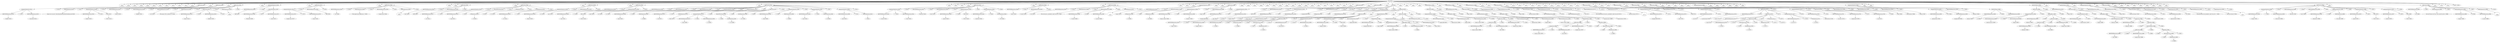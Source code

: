 digraph {

"Prog_90204"->"<
>90205";
"Prog_90204"->"<
>90206";
"Prog_90204"->"<
>90207";
"Prog_90204"->"<
>90208";
"Prog_90204"->"<
>90209";
"Prog_90204"->"<
>90210";
"Prog_90204"->"<
>90211";
"Prog_90204"->"<
>90212";
"Prog_90204"->"<
>90213";
"Prog_90204"->"<
>90214";
"Prog_90204"->"<
>90215";
"Prog_90204"->"<
>90216";
"Prog_90204"->"CallFunction_90217";
"CallFunction_90217"->"AssignmentOpetators_90218";
"AssignmentOpetators_90218"->"IDENTIFIERExpression_90219";
"IDENTIFIERExpression_90219"->"<datafile>90220";
"AssignmentOpetators_90218"->"<<->90221";
"AssignmentOpetators_90218"->"IDENTIFIERExpression_90222";
"IDENTIFIERExpression_90222"->"<read.table>90223";
"CallFunction_90217"->"<(>90224";
"CallFunction_90217"->"STRINGExpression_90225";
"STRINGExpression_90225"->"<http://www.uvm.edu/~dhowell/methods8/DataFiles/MoonEyes.dat>90226";
"CallFunction_90217"->"<,>90227";
"CallFunction_90217"->"AssignmentOpetators_90228";
"AssignmentOpetators_90228"->"IDENTIFIERExpression_90229";
"IDENTIFIERExpression_90229"->"<header>90230";
"AssignmentOpetators_90228"->"<=>90231";
"AssignmentOpetators_90228"->"TRUE_90232";
"TRUE_90232"->"<TRUE>90233";
"CallFunction_90217"->"<)>90234";
"Prog_90204"->"<
>90235";
"Prog_90204"->"CallFunction_90236";
"CallFunction_90236"->"IDENTIFIERExpression_90237";
"IDENTIFIERExpression_90237"->"<attach>90238";
"CallFunction_90236"->"<(>90239";
"CallFunction_90236"->"IDENTIFIERExpression_90240";
"IDENTIFIERExpression_90240"->"<datafile>90241";
"CallFunction_90236"->"<)>90242";
"Prog_90204"->"<
>90243";
"Prog_90204"->"CallFunction_90244";
"CallFunction_90244"->"IDENTIFIERExpression_90245";
"IDENTIFIERExpression_90245"->"<cat>90246";
"CallFunction_90244"->"<(>90247";
"CallFunction_90244"->"STRINGExpression_90248";
"STRINGExpression_90248"->"<The names of the variables are >90249";
"CallFunction_90244"->"<,>90250";
"CallFunction_90244"->"CallFunction_90251";
"CallFunction_90251"->"IDENTIFIERExpression_90252";
"IDENTIFIERExpression_90252"->"<names>90253";
"CallFunction_90251"->"<(>90254";
"CallFunction_90251"->"IDENTIFIERExpression_90255";
"IDENTIFIERExpression_90255"->"<datafile>90256";
"CallFunction_90251"->"<)>90257";
"CallFunction_90244"->"<,>90258";
"CallFunction_90244"->"STRINGExpression_90259";
"STRINGExpression_90259"->"<\n>90260";
"CallFunction_90244"->"<)>90261";
"Prog_90204"->"<
>90262";
"Prog_90204"->"AssignmentOpetators_90263";
"AssignmentOpetators_90263"->"IDENTIFIERExpression_90264";
"IDENTIFIERExpression_90264"->"<diff>90265";
"AssignmentOpetators_90263"->"<<->90266";
"AssignmentOpetators_90263"->"MinusOrPlusBinary_90267";
"MinusOrPlusBinary_90267"->"IDENTIFIERExpression_90268";
"IDENTIFIERExpression_90268"->"<Elevated>90269";
"MinusOrPlusBinary_90267"->"<->90270";
"MinusOrPlusBinary_90267"->"IDENTIFIERExpression_90271";
"IDENTIFIERExpression_90271"->"<Level>90272";
"Prog_90204"->"<
>90273";
"Prog_90204"->"CallFunction_90274";
"CallFunction_90274"->"AssignmentOpetators_90275";
"AssignmentOpetators_90275"->"IDENTIFIERExpression_90276";
"IDENTIFIERExpression_90276"->"<sample.mean>90277";
"AssignmentOpetators_90275"->"<<->90278";
"AssignmentOpetators_90275"->"IDENTIFIERExpression_90279";
"IDENTIFIERExpression_90279"->"<mean>90280";
"CallFunction_90274"->"<(>90281";
"CallFunction_90274"->"IDENTIFIERExpression_90282";
"IDENTIFIERExpression_90282"->"<diff>90283";
"CallFunction_90274"->"<)>90284";
"Prog_90204"->"<
>90285";
"Prog_90204"->"CallFunction_90286";
"CallFunction_90286"->"IDENTIFIERExpression_90287";
"IDENTIFIERExpression_90287"->"<cat>90288";
"CallFunction_90286"->"<(>90289";
"CallFunction_90286"->"STRINGExpression_90290";
"STRINGExpression_90290"->"<The sample mean differences is >90291";
"CallFunction_90286"->"<,>90292";
"CallFunction_90286"->"IDENTIFIERExpression_90293";
"IDENTIFIERExpression_90293"->"<sample.mean>90294";
"CallFunction_90286"->"<,>90295";
"CallFunction_90286"->"STRINGExpression_90296";
"STRINGExpression_90296"->"<\n>90297";
"CallFunction_90286"->"<)>90298";
"Prog_90204"->"<
>90299";
"Prog_90204"->"<
>90300";
"Prog_90204"->"CallFunction_90301";
"CallFunction_90301"->"IDENTIFIERExpression_90302";
"IDENTIFIERExpression_90302"->"<hist>90303";
"CallFunction_90301"->"<(>90304";
"CallFunction_90301"->"IDENTIFIERExpression_90305";
"IDENTIFIERExpression_90305"->"<diff>90306";
"CallFunction_90301"->"<)>90307";
"Prog_90204"->"<
>90308";
"Prog_90204"->"CallFunction_90309";
"CallFunction_90309"->"AssignmentOpetators_90310";
"AssignmentOpetators_90310"->"IDENTIFIERExpression_90311";
"IDENTIFIERExpression_90311"->"<xv>90312";
"AssignmentOpetators_90310"->"<<->90313";
"AssignmentOpetators_90310"->"IDENTIFIERExpression_90314";
"IDENTIFIERExpression_90314"->"<seq>90315";
"CallFunction_90309"->"<(>90316";
"CallFunction_90309"->"MinusOrPlusUnary_90317";
"MinusOrPlusUnary_90317"->"<->90318";
"MinusOrPlusUnary_90317"->"INTExpression_90319";
"INTExpression_90319"->"<3>90320";
"CallFunction_90309"->"<,>90321";
"CallFunction_90309"->"INTExpression_90322";
"INTExpression_90322"->"<3>90323";
"CallFunction_90309"->"<,>90324";
"CallFunction_90309"->"FLOATExpression_90325";
"FLOATExpression_90325"->"<.01>90326";
"CallFunction_90309"->"<)>90327";
"Prog_90204"->"<
>90328";
"Prog_90204"->"CallFunction_90329";
"CallFunction_90329"->"AssignmentOpetators_90330";
"AssignmentOpetators_90330"->"IDENTIFIERExpression_90331";
"IDENTIFIERExpression_90331"->"<yv>90332";
"AssignmentOpetators_90330"->"<<->90333";
"AssignmentOpetators_90330"->"IDENTIFIERExpression_90334";
"IDENTIFIERExpression_90334"->"<dnorm>90335";
"CallFunction_90329"->"<(>90336";
"CallFunction_90329"->"IDENTIFIERExpression_90337";
"IDENTIFIERExpression_90337"->"<xv>90338";
"CallFunction_90329"->"<)>90339";
"Prog_90204"->"<
>90340";
"Prog_90204"->"CallFunction_90341";
"CallFunction_90341"->"IDENTIFIERExpression_90342";
"IDENTIFIERExpression_90342"->"<par>90343";
"CallFunction_90341"->"<(>90344";
"CallFunction_90341"->"AssignmentOpetators_90345";
"AssignmentOpetators_90345"->"IDENTIFIERExpression_90346";
"IDENTIFIERExpression_90346"->"<new>90347";
"AssignmentOpetators_90345"->"<=>90348";
"AssignmentOpetators_90345"->"TRUE_90349";
"TRUE_90349"->"<TRUE>90350";
"CallFunction_90341"->"<)>90351";
"Prog_90204"->"<
>90352";
"Prog_90204"->"CallFunction_90353";
"CallFunction_90353"->"IDENTIFIERExpression_90354";
"IDENTIFIERExpression_90354"->"<plot>90355";
"CallFunction_90353"->"<(>90356";
"CallFunction_90353"->"IDENTIFIERExpression_90357";
"IDENTIFIERExpression_90357"->"<xv>90358";
"CallFunction_90353"->"<,>90359";
"CallFunction_90353"->"IDENTIFIERExpression_90360";
"IDENTIFIERExpression_90360"->"<yv>90361";
"CallFunction_90353"->"<,>90362";
"CallFunction_90353"->"AssignmentOpetators_90363";
"AssignmentOpetators_90363"->"IDENTIFIERExpression_90364";
"IDENTIFIERExpression_90364"->"<type>90365";
"AssignmentOpetators_90363"->"<=>90366";
"AssignmentOpetators_90363"->"STRINGExpression_90367";
"STRINGExpression_90367"->"<l>90368";
"CallFunction_90353"->"<,>90369";
"CallFunction_90353"->"AssignmentOpetators_90370";
"AssignmentOpetators_90370"->"IDENTIFIERExpression_90371";
"IDENTIFIERExpression_90371"->"<col>90372";
"AssignmentOpetators_90370"->"<=>90373";
"AssignmentOpetators_90370"->"STRINGExpression_90374";
"STRINGExpression_90374"->"<blue>90375";
"CallFunction_90353"->"<,>90376";
"CallFunction_90353"->"CallFunction_90377";
"CallFunction_90377"->"AssignmentOpetators_90378";
"AssignmentOpetators_90378"->"IDENTIFIERExpression_90379";
"IDENTIFIERExpression_90379"->"<xlim>90380";
"AssignmentOpetators_90378"->"<=>90381";
"AssignmentOpetators_90378"->"IDENTIFIERExpression_90382";
"IDENTIFIERExpression_90382"->"<c>90383";
"CallFunction_90377"->"<(>90384";
"CallFunction_90377"->"MinusOrPlusUnary_90385";
"MinusOrPlusUnary_90385"->"<->90386";
"MinusOrPlusUnary_90385"->"FLOATExpression_90387";
"FLOATExpression_90387"->"<2.5>90388";
"CallFunction_90377"->"<,>90389";
"CallFunction_90377"->"FLOATExpression_90390";
"FLOATExpression_90390"->"<0.5>90391";
"CallFunction_90377"->"<)>90392";
"CallFunction_90353"->"<,>90393";
"CallFunction_90353"->"AssignmentOpetators_90394";
"AssignmentOpetators_90394"->"IDENTIFIERExpression_90395";
"IDENTIFIERExpression_90395"->"<xlab>90396";
"AssignmentOpetators_90394"->"<=>90397";
"AssignmentOpetators_90394"->"STRINGExpression_90398";
"STRINGExpression_90398"->"<>90399";
"CallFunction_90353"->"<,>90400";
"CallFunction_90353"->"AssignmentOpetators_90401";
"AssignmentOpetators_90401"->"IDENTIFIERExpression_90402";
"IDENTIFIERExpression_90402"->"<yaxt>90403";
"AssignmentOpetators_90401"->"<=>90404";
"AssignmentOpetators_90401"->"STRINGExpression_90405";
"STRINGExpression_90405"->"<n>90406";
"CallFunction_90353"->"<,>90407";
"CallFunction_90353"->"AssignmentOpetators_90408";
"AssignmentOpetators_90408"->"IDENTIFIERExpression_90409";
"IDENTIFIERExpression_90409"->"<ylab>90410";
"AssignmentOpetators_90408"->"<=>90411";
"AssignmentOpetators_90408"->"STRINGExpression_90412";
"STRINGExpression_90412"->"<>90413";
"CallFunction_90353"->"<)>90414";
"Prog_90204"->"<
>90415";
"Prog_90204"->"<
>90416";
"Prog_90204"->"<
>90417";
"Prog_90204"->"<
>90418";
"Prog_90204"->"CallFunction_90419";
"CallFunction_90419"->"AssignmentOpetators_90420";
"AssignmentOpetators_90420"->"IDENTIFIERExpression_90421";
"IDENTIFIERExpression_90421"->"<t.result>90422";
"AssignmentOpetators_90420"->"<<->90423";
"AssignmentOpetators_90420"->"IDENTIFIERExpression_90424";
"IDENTIFIERExpression_90424"->"<t.test>90425";
"CallFunction_90419"->"<(>90426";
"CallFunction_90419"->"IDENTIFIERExpression_90427";
"IDENTIFIERExpression_90427"->"<Elevated>90428";
"CallFunction_90419"->"<,>90429";
"CallFunction_90419"->"IDENTIFIERExpression_90430";
"IDENTIFIERExpression_90430"->"<Level>90431";
"CallFunction_90419"->"<,>90432";
"CallFunction_90419"->"AssignmentOpetators_90433";
"AssignmentOpetators_90433"->"IDENTIFIERExpression_90434";
"IDENTIFIERExpression_90434"->"<paired>90435";
"AssignmentOpetators_90433"->"<=>90436";
"AssignmentOpetators_90433"->"TRUE_90437";
"TRUE_90437"->"<TRUE>90438";
"CallFunction_90419"->"<,>90439";
"CallFunction_90419"->"AssignmentOpetators_90440";
"AssignmentOpetators_90440"->"IDENTIFIERExpression_90441";
"IDENTIFIERExpression_90441"->"<conf.level>90442";
"AssignmentOpetators_90440"->"<=>90443";
"AssignmentOpetators_90440"->"FLOATExpression_90444";
"FLOATExpression_90444"->"<.95>90445";
"CallFunction_90419"->"<)>90446";
"Prog_90204"->"<
>90447";
"Prog_90204"->"CallFunction_90448";
"CallFunction_90448"->"IDENTIFIERExpression_90449";
"IDENTIFIERExpression_90449"->"<print>90450";
"CallFunction_90448"->"<(>90451";
"CallFunction_90448"->"IDENTIFIERExpression_90452";
"IDENTIFIERExpression_90452"->"<t.result>90453";
"CallFunction_90448"->"<)>90454";
"Prog_90204"->"<
>90455";
"Prog_90204"->"CallFunction_90456";
"CallFunction_90456"->"IDENTIFIERExpression_90457";
"IDENTIFIERExpression_90457"->"<cat>90458";
"CallFunction_90456"->"<(>90459";
"CallFunction_90456"->"STRINGExpression_90460";
"STRINGExpression_90460"->"<The t-test gives a probability under the null of >90461";
"CallFunction_90456"->"<,>90462";
"CallFunction_90456"->"DollarAndAtOperators_90463";
"DollarAndAtOperators_90463"->"IDENTIFIERExpression_90464";
"IDENTIFIERExpression_90464"->"<t.result>90465";
"DollarAndAtOperators_90463"->"<$>90466";
"DollarAndAtOperators_90463"->"IDENTIFIERExpression_90467";
"IDENTIFIERExpression_90467"->"<p.value>90468";
"CallFunction_90456"->"<,>90469";
"CallFunction_90456"->"STRINGExpression_90470";
"STRINGExpression_90470"->"<\n\n>90471";
"CallFunction_90456"->"<)>90472";
"Prog_90204"->"<
>90473";
"Prog_90204"->"<
>90474";
"Prog_90204"->"<
>90475";
"Prog_90204"->"AssignmentOpetators_90476";
"AssignmentOpetators_90476"->"IDENTIFIERExpression_90477";
"IDENTIFIERExpression_90477"->"<nreps>90478";
"AssignmentOpetators_90476"->"<<->90479";
"AssignmentOpetators_90476"->"ExponentiationBinary_90480";
"ExponentiationBinary_90480"->"INTExpression_90481";
"INTExpression_90481"->"<2>90482";
"ExponentiationBinary_90480"->"<^>90483";
"ExponentiationBinary_90480"->"INTExpression_90484";
"INTExpression_90484"->"<14>90485";
"Prog_90204"->"<
>90486";
"Prog_90204"->"<
>90487";
"Prog_90204"->"CallFunction_90488";
"CallFunction_90488"->"AssignmentOpetators_90489";
"AssignmentOpetators_90489"->"IDENTIFIERExpression_90490";
"IDENTIFIERExpression_90490"->"<means.random>90491";
"AssignmentOpetators_90489"->"<<->90492";
"AssignmentOpetators_90489"->"IDENTIFIERExpression_90493";
"IDENTIFIERExpression_90493"->"<numeric>90494";
"CallFunction_90488"->"<(>90495";
"CallFunction_90488"->"IDENTIFIERExpression_90496";
"IDENTIFIERExpression_90496"->"<nreps>90497";
"CallFunction_90488"->"<)>90498";
"Prog_90204"->"<
>90499";
"Prog_90204"->"<
>90500";
"Prog_90204"->"<
>90501";
"Prog_90204"->"<
>90502";
"Prog_90204"->"<
>90503";
"Prog_90204"->"<
>90504";
"Prog_90204"->"<
>90505";
"Prog_90204"->"<
>90506";
"Prog_90204"->"<
>90507";
"Prog_90204"->"<
>90508";
"Prog_90204"->"<
>90509";
"Prog_90204"->"<
>90510";
"Prog_90204"->"<
>90511";
"Prog_90204"->"<
>90512";
"Prog_90204"->"<
>90513";
"Prog_90204"->"<
>90514";
"Prog_90204"->"<
>90515";
"Prog_90204"->"<
>90516";
"Prog_90204"->"CallFunction_90517";
"CallFunction_90517"->"AssignmentOpetators_90518";
"AssignmentOpetators_90518"->"IDENTIFIERExpression_90519";
"IDENTIFIERExpression_90519"->"<unsigned.diff>90520";
"AssignmentOpetators_90518"->"<<->90521";
"AssignmentOpetators_90518"->"IDENTIFIERExpression_90522";
"IDENTIFIERExpression_90522"->"<abs>90523";
"CallFunction_90517"->"<(>90524";
"CallFunction_90517"->"IDENTIFIERExpression_90525";
"IDENTIFIERExpression_90525"->"<diff>90526";
"CallFunction_90517"->"<)>90527";
"Prog_90204"->"<
>90528";
"Prog_90204"->"CallFunction_90529";
"CallFunction_90529"->"AssignmentOpetators_90530";
"AssignmentOpetators_90530"->"IDENTIFIERExpression_90531";
"IDENTIFIERExpression_90531"->"<n>90532";
"AssignmentOpetators_90530"->"<<->90533";
"AssignmentOpetators_90530"->"IDENTIFIERExpression_90534";
"IDENTIFIERExpression_90534"->"<length>90535";
"CallFunction_90529"->"<(>90536";
"CallFunction_90529"->"IDENTIFIERExpression_90537";
"IDENTIFIERExpression_90537"->"<unsigned.diff>90538";
"CallFunction_90529"->"<)>90539";
"Prog_90204"->"<
>90540";
"Prog_90204"->"For_90541";
"For_90541"->"<for>90542";
"For_90541"->"<(>90543";
"For_90541"->"<i>90544";
"For_90541"->"<in>90545";
"For_90541"->"ColonOperator_90546";
"ColonOperator_90546"->"INTExpression_90547";
"INTExpression_90547"->"<1>90548";
"ColonOperator_90546"->"<:>90549";
"ColonOperator_90546"->"IDENTIFIERExpression_90550";
"IDENTIFIERExpression_90550"->"<nreps>90551";
"For_90541"->"<)>90552";
"For_90541"->"Compound_90553";
"Compound_90553"->"<{>90554";
"Compound_90553"->"CallFunction_90555";
"CallFunction_90555"->"AssignmentOpetators_90556";
"AssignmentOpetators_90556"->"IDENTIFIERExpression_90557";
"IDENTIFIERExpression_90557"->"<signs>90558";
"AssignmentOpetators_90556"->"<<->90559";
"AssignmentOpetators_90556"->"IDENTIFIERExpression_90560";
"IDENTIFIERExpression_90560"->"<sample>90561";
"CallFunction_90555"->"<(>90562";
"CallFunction_90555"->"CallFunction_90563";
"CallFunction_90563"->"IDENTIFIERExpression_90564";
"IDENTIFIERExpression_90564"->"<c>90565";
"CallFunction_90563"->"<(>90566";
"CallFunction_90563"->"INTExpression_90567";
"INTExpression_90567"->"<1>90568";
"CallFunction_90563"->"<,>90569";
"CallFunction_90563"->"MinusOrPlusUnary_90570";
"MinusOrPlusUnary_90570"->"<->90571";
"MinusOrPlusUnary_90570"->"INTExpression_90572";
"INTExpression_90572"->"<1>90573";
"CallFunction_90563"->"<)>90574";
"CallFunction_90555"->"<,>90575";
"CallFunction_90555"->"AssignmentOpetators_90576";
"AssignmentOpetators_90576"->"IDENTIFIERExpression_90577";
"IDENTIFIERExpression_90577"->"<size>90578";
"AssignmentOpetators_90576"->"<=>90579";
"AssignmentOpetators_90576"->"IDENTIFIERExpression_90580";
"IDENTIFIERExpression_90580"->"<n>90581";
"CallFunction_90555"->"<,>90582";
"CallFunction_90555"->"AssignmentOpetators_90583";
"AssignmentOpetators_90583"->"IDENTIFIERExpression_90584";
"IDENTIFIERExpression_90584"->"<replace>90585";
"AssignmentOpetators_90583"->"<=>90586";
"AssignmentOpetators_90583"->"TRUE_90587";
"TRUE_90587"->"<TRUE>90588";
"CallFunction_90555"->"<)>90589";
"Compound_90553"->"<
>90590";
"Compound_90553"->"AssignmentOpetators_90591";
"AssignmentOpetators_90591"->"IDENTIFIERExpression_90592";
"IDENTIFIERExpression_90592"->"<signed.diff>90593";
"AssignmentOpetators_90591"->"<<->90594";
"AssignmentOpetators_90591"->"MultOrDivBinary_90595";
"MultOrDivBinary_90595"->"IDENTIFIERExpression_90596";
"IDENTIFIERExpression_90596"->"<unsigned.diff>90597";
"MultOrDivBinary_90595"->"<*>90598";
"MultOrDivBinary_90595"->"IDENTIFIERExpression_90599";
"IDENTIFIERExpression_90599"->"<signs>90600";
"Compound_90553"->"<
>90601";
"Compound_90553"->"CallFunction_90602";
"CallFunction_90602"->"AssignmentOpetators_90603";
"AssignmentOpetators_90603"->"IndexingBasic_90604";
"IndexingBasic_90604"->"IDENTIFIERExpression_90605";
"IDENTIFIERExpression_90605"->"<means.random>90606";
"IndexingBasic_90604"->"<[>90607";
"IndexingBasic_90604"->"IDENTIFIERExpression_90608";
"IDENTIFIERExpression_90608"->"<i>90609";
"IndexingBasic_90604"->"<]>90610";
"AssignmentOpetators_90603"->"<<->90611";
"AssignmentOpetators_90603"->"IDENTIFIERExpression_90612";
"IDENTIFIERExpression_90612"->"<mean>90613";
"CallFunction_90602"->"<(>90614";
"CallFunction_90602"->"IDENTIFIERExpression_90615";
"IDENTIFIERExpression_90615"->"<signed.diff>90616";
"CallFunction_90602"->"<)>90617";
"Compound_90553"->"<
>90618";
"Compound_90553"->"<}>90619";
"Prog_90204"->"<
>90620";
"Prog_90204"->"<
>90621";
"Prog_90204"->"<
>90622";
"Prog_90204"->"<
>90623";
"Prog_90204"->"MultOrDivBinary_90624";
"MultOrDivBinary_90624"->"CallFunction_90625";
"CallFunction_90625"->"AssignmentOpetators_90626";
"AssignmentOpetators_90626"->"IDENTIFIERExpression_90627";
"IDENTIFIERExpression_90627"->"<percent.above>90628";
"AssignmentOpetators_90626"->"<<->90629";
"AssignmentOpetators_90626"->"IDENTIFIERExpression_90630";
"IDENTIFIERExpression_90630"->"<length>90631";
"CallFunction_90625"->"<(>90632";
"CallFunction_90625"->"IndexingBasic_90633";
"IndexingBasic_90633"->"IDENTIFIERExpression_90634";
"IDENTIFIERExpression_90634"->"<means.random>90635";
"IndexingBasic_90633"->"<[>90636";
"IndexingBasic_90633"->"CallFunction_90637";
"CallFunction_90637"->"Comparisons_90638";
"Comparisons_90638"->"IDENTIFIERExpression_90639";
"IDENTIFIERExpression_90639"->"<means.random>90640";
"Comparisons_90638"->"<>=>90641";
"Comparisons_90638"->"IDENTIFIERExpression_90642";
"IDENTIFIERExpression_90642"->"<abs>90643";
"CallFunction_90637"->"<(>90644";
"CallFunction_90637"->"IDENTIFIERExpression_90645";
"IDENTIFIERExpression_90645"->"<sample.mean>90646";
"CallFunction_90637"->"<)>90647";
"IndexingBasic_90633"->"<]>90648";
"CallFunction_90625"->"<)>90649";
"MultOrDivBinary_90624"->"</>90650";
"MultOrDivBinary_90624"->"IDENTIFIERExpression_90651";
"IDENTIFIERExpression_90651"->"<nreps>90652";
"Prog_90204"->"<
>90653";
"Prog_90204"->"MultOrDivBinary_90654";
"MultOrDivBinary_90654"->"CallFunction_90655";
"CallFunction_90655"->"AssignmentOpetators_90656";
"AssignmentOpetators_90656"->"IDENTIFIERExpression_90657";
"IDENTIFIERExpression_90657"->"<percent.below>90658";
"AssignmentOpetators_90656"->"<<->90659";
"AssignmentOpetators_90656"->"IDENTIFIERExpression_90660";
"IDENTIFIERExpression_90660"->"<length>90661";
"CallFunction_90655"->"<(>90662";
"CallFunction_90655"->"IndexingBasic_90663";
"IndexingBasic_90663"->"IDENTIFIERExpression_90664";
"IDENTIFIERExpression_90664"->"<means.random>90665";
"IndexingBasic_90663"->"<[>90666";
"IndexingBasic_90663"->"MultOrDivBinary_90667";
"MultOrDivBinary_90667"->"CallFunction_90668";
"CallFunction_90668"->"Comparisons_90669";
"Comparisons_90669"->"IDENTIFIERExpression_90670";
"IDENTIFIERExpression_90670"->"<means.random>90671";
"Comparisons_90669"->"<<=>90672";
"Comparisons_90669"->"IDENTIFIERExpression_90673";
"IDENTIFIERExpression_90673"->"<abs>90674";
"CallFunction_90668"->"<(>90675";
"CallFunction_90668"->"IDENTIFIERExpression_90676";
"IDENTIFIERExpression_90676"->"<sample.mean>90677";
"CallFunction_90668"->"<)>90678";
"MultOrDivBinary_90667"->"<*>90679";
"MultOrDivBinary_90667"->"Parenthesis_90680";
"Parenthesis_90680"->"<(>90681";
"Parenthesis_90680"->"MinusOrPlusUnary_90682";
"MinusOrPlusUnary_90682"->"<->90683";
"MinusOrPlusUnary_90682"->"INTExpression_90684";
"INTExpression_90684"->"<1>90685";
"Parenthesis_90680"->"<)>90686";
"IndexingBasic_90663"->"<]>90687";
"CallFunction_90655"->"<)>90688";
"MultOrDivBinary_90654"->"</>90689";
"MultOrDivBinary_90654"->"IDENTIFIERExpression_90690";
"IDENTIFIERExpression_90690"->"<nreps>90691";
"Prog_90204"->"<
>90692";
"Prog_90204"->"AssignmentOpetators_90693";
"AssignmentOpetators_90693"->"IDENTIFIERExpression_90694";
"IDENTIFIERExpression_90694"->"<percent.extreme>90695";
"AssignmentOpetators_90693"->"<<->90696";
"AssignmentOpetators_90693"->"MinusOrPlusBinary_90697";
"MinusOrPlusBinary_90697"->"IDENTIFIERExpression_90698";
"IDENTIFIERExpression_90698"->"<percent.above>90699";
"MinusOrPlusBinary_90697"->"<+>90700";
"MinusOrPlusBinary_90697"->"IDENTIFIERExpression_90701";
"IDENTIFIERExpression_90701"->"<percent.below>90702";
"Prog_90204"->"<
>90703";
"Prog_90204"->"<
>90704";
"Prog_90204"->"CallFunction_90705";
"CallFunction_90705"->"IDENTIFIERExpression_90706";
"IDENTIFIERExpression_90706"->"<cat>90707";
"CallFunction_90705"->"<(>90708";
"CallFunction_90705"->"STRINGExpression_90709";
"STRINGExpression_90709"->"<The randomization test gives a probability under the null of>90710";
"CallFunction_90705"->"<,>90711";
"CallFunction_90705"->"IDENTIFIERExpression_90712";
"IDENTIFIERExpression_90712"->"<percent.extreme>90713";
"CallFunction_90705"->"<,>90714";
"CallFunction_90705"->"STRINGExpression_90715";
"STRINGExpression_90715"->"<\n\n>90716";
"CallFunction_90705"->"<)>90717";
"Prog_90204"->"<
>90718";
"Prog_90204"->"<
>90719";
"Prog_90204"->"<
>90720";
"Prog_90204"->"<
>90721";
"Prog_90204"->"<
>90722";
"Prog_90204"->"<
>90723";
"Prog_90204"->"<
>90724";
"Prog_90204"->"<
>90725";
"Prog_90204"->"<
>90726";
"Prog_90204"->"<
>90727";
"Prog_90204"->"<
>90728";
"Prog_90204"->"<
>90729";
"Prog_90204"->"CallFunction_90730";
"CallFunction_90730"->"AssignmentOpetators_90731";
"AssignmentOpetators_90731"->"IDENTIFIERExpression_90732";
"IDENTIFIERExpression_90732"->"<unsigned.Diff>90733";
"AssignmentOpetators_90731"->"<<->90734";
"AssignmentOpetators_90731"->"IDENTIFIERExpression_90735";
"IDENTIFIERExpression_90735"->"<abs>90736";
"CallFunction_90730"->"<(>90737";
"CallFunction_90730"->"IDENTIFIERExpression_90738";
"IDENTIFIERExpression_90738"->"<diff>90739";
"CallFunction_90730"->"<)>90740";
"Prog_90204"->"<
>90741";
"Prog_90204"->"<
>90742";
"Prog_90204"->"<
>90743";
"Prog_90204"->"CallFunction_90744";
"CallFunction_90744"->"AssignmentOpetators_90745";
"AssignmentOpetators_90745"->"IDENTIFIERExpression_90746";
"IDENTIFIERExpression_90746"->"<aa>90747";
"AssignmentOpetators_90745"->"<<->90748";
"AssignmentOpetators_90745"->"IDENTIFIERExpression_90749";
"IDENTIFIERExpression_90749"->"<as.data.frame>90750";
"CallFunction_90744"->"<(>90751";
"CallFunction_90744"->"CallFunction_90752";
"CallFunction_90752"->"IDENTIFIERExpression_90753";
"IDENTIFIERExpression_90753"->"<matrix>90754";
"CallFunction_90752"->"<(>90755";
"CallFunction_90752"->"CallFunction_90756";
"CallFunction_90756"->"IDENTIFIERExpression_90757";
"IDENTIFIERExpression_90757"->"<rep>90758";
"CallFunction_90756"->"<(>90759";
"CallFunction_90756"->"CallFunction_90760";
"CallFunction_90760"->"IDENTIFIERExpression_90761";
"IDENTIFIERExpression_90761"->"<c>90762";
"CallFunction_90760"->"<(>90763";
"CallFunction_90760"->"MinusOrPlusUnary_90764";
"MinusOrPlusUnary_90764"->"<->90765";
"MinusOrPlusUnary_90764"->"INTExpression_90766";
"INTExpression_90766"->"<1>90767";
"CallFunction_90760"->"<,>90768";
"CallFunction_90760"->"INTExpression_90769";
"INTExpression_90769"->"<1>90770";
"CallFunction_90760"->"<)>90771";
"CallFunction_90756"->"<,>90772";
"CallFunction_90756"->"INTExpression_90773";
"INTExpression_90773"->"<14>90774";
"CallFunction_90756"->"<)>90775";
"CallFunction_90752"->"<,>90776";
"CallFunction_90752"->"AssignmentOpetators_90777";
"AssignmentOpetators_90777"->"IDENTIFIERExpression_90778";
"IDENTIFIERExpression_90778"->"<nr>90779";
"AssignmentOpetators_90777"->"<=>90780";
"AssignmentOpetators_90777"->"INTExpression_90781";
"INTExpression_90781"->"<2>90782";
"CallFunction_90752"->"<)>90783";
"CallFunction_90744"->"<)>90784";
"Prog_90204"->"<
>90785";
"Prog_90204"->"CallFunction_90786";
"CallFunction_90786"->"AssignmentOpetators_90787";
"AssignmentOpetators_90787"->"IDENTIFIERExpression_90788";
"IDENTIFIERExpression_90788"->"<permutations>90789";
"AssignmentOpetators_90787"->"<<->90790";
"AssignmentOpetators_90787"->"IDENTIFIERExpression_90791";
"IDENTIFIERExpression_90791"->"<as.matrix>90792";
"CallFunction_90786"->"<(>90793";
"CallFunction_90786"->"CallFunction_90794";
"CallFunction_90794"->"IDENTIFIERExpression_90795";
"IDENTIFIERExpression_90795"->"<expand.grid>90796";
"CallFunction_90794"->"<(>90797";
"CallFunction_90794"->"IDENTIFIERExpression_90798";
"IDENTIFIERExpression_90798"->"<aa>90799";
"CallFunction_90794"->"<)>90800";
"CallFunction_90786"->"<)>90801";
"Prog_90204"->"<
>90802";
"Prog_90204"->"CallFunction_90803";
"CallFunction_90803"->"IDENTIFIERExpression_90804";
"IDENTIFIERExpression_90804"->"<head>90805";
"CallFunction_90803"->"<(>90806";
"CallFunction_90803"->"IDENTIFIERExpression_90807";
"IDENTIFIERExpression_90807"->"<permutations>90808";
"CallFunction_90803"->"<)>90809";
"Prog_90204"->"<
>90810";
"Prog_90204"->"<
>90811";
"Prog_90204"->"<
>90812";
"Prog_90204"->"<
>90813";
"Prog_90204"->"<
>90814";
"Prog_90204"->"AssignmentOpetators_90815";
"AssignmentOpetators_90815"->"IDENTIFIERExpression_90816";
"IDENTIFIERExpression_90816"->"<allsums>90817";
"AssignmentOpetators_90815"->"<<->90818";
"AssignmentOpetators_90815"->"WrappedWithPercent_90819";
"WrappedWithPercent_90819"->"IDENTIFIERExpression_90820";
"IDENTIFIERExpression_90820"->"<permutations>90821";
"WrappedWithPercent_90819"->"<%*%>90822";
"WrappedWithPercent_90819"->"IDENTIFIERExpression_90823";
"IDENTIFIERExpression_90823"->"<unsigned.diff>90824";
"Prog_90204"->"<
>90825";
"Prog_90204"->"<
>90826";
"Prog_90204"->"<
>90827";
"Prog_90204"->"<
>90828";
"Prog_90204"->"<
>90829";
"Prog_90204"->"<
>90830";
"Prog_90204"->"AssignmentOpetators_90831";
"AssignmentOpetators_90831"->"IDENTIFIERExpression_90832";
"IDENTIFIERExpression_90832"->"<allmeans>90833";
"AssignmentOpetators_90831"->"<<->90834";
"AssignmentOpetators_90831"->"MultOrDivBinary_90835";
"MultOrDivBinary_90835"->"IDENTIFIERExpression_90836";
"IDENTIFIERExpression_90836"->"<allsums>90837";
"MultOrDivBinary_90835"->"</>90838";
"MultOrDivBinary_90835"->"IDENTIFIERExpression_90839";
"IDENTIFIERExpression_90839"->"<n>90840";
"Prog_90204"->"<
>90841";
"Prog_90204"->"<
>90842";
"Prog_90204"->"MultOrDivBinary_90843";
"MultOrDivBinary_90843"->"CallFunction_90844";
"CallFunction_90844"->"AssignmentOpetators_90845";
"AssignmentOpetators_90845"->"IDENTIFIERExpression_90846";
"IDENTIFIERExpression_90846"->"<percent.above2>90847";
"AssignmentOpetators_90845"->"<<->90848";
"AssignmentOpetators_90845"->"IDENTIFIERExpression_90849";
"IDENTIFIERExpression_90849"->"<length>90850";
"CallFunction_90844"->"<(>90851";
"CallFunction_90844"->"IndexingBasic_90852";
"IndexingBasic_90852"->"IDENTIFIERExpression_90853";
"IDENTIFIERExpression_90853"->"<allmeans>90854";
"IndexingBasic_90852"->"<[>90855";
"IndexingBasic_90852"->"CallFunction_90856";
"CallFunction_90856"->"Comparisons_90857";
"Comparisons_90857"->"IDENTIFIERExpression_90858";
"IDENTIFIERExpression_90858"->"<allmeans>90859";
"Comparisons_90857"->"<>=>90860";
"Comparisons_90857"->"IDENTIFIERExpression_90861";
"IDENTIFIERExpression_90861"->"<abs>90862";
"CallFunction_90856"->"<(>90863";
"CallFunction_90856"->"IDENTIFIERExpression_90864";
"IDENTIFIERExpression_90864"->"<sample.mean>90865";
"CallFunction_90856"->"<)>90866";
"IndexingBasic_90852"->"<]>90867";
"CallFunction_90844"->"<)>90868";
"MultOrDivBinary_90843"->"</>90869";
"MultOrDivBinary_90843"->"IDENTIFIERExpression_90870";
"IDENTIFIERExpression_90870"->"<nreps>90871";
"Prog_90204"->"<
>90872";
"Prog_90204"->"MultOrDivBinary_90873";
"MultOrDivBinary_90873"->"CallFunction_90874";
"CallFunction_90874"->"AssignmentOpetators_90875";
"AssignmentOpetators_90875"->"IDENTIFIERExpression_90876";
"IDENTIFIERExpression_90876"->"<percent.below2>90877";
"AssignmentOpetators_90875"->"<<->90878";
"AssignmentOpetators_90875"->"IDENTIFIERExpression_90879";
"IDENTIFIERExpression_90879"->"<length>90880";
"CallFunction_90874"->"<(>90881";
"CallFunction_90874"->"IndexingBasic_90882";
"IndexingBasic_90882"->"IDENTIFIERExpression_90883";
"IDENTIFIERExpression_90883"->"<allmeans>90884";
"IndexingBasic_90882"->"<[>90885";
"IndexingBasic_90882"->"Comparisons_90886";
"Comparisons_90886"->"IDENTIFIERExpression_90887";
"IDENTIFIERExpression_90887"->"<allmeans>90888";
"Comparisons_90886"->"<<=>90889";
"Comparisons_90886"->"Parenthesis_90890";
"Parenthesis_90890"->"<(>90891";
"Parenthesis_90890"->"MultOrDivBinary_90892";
"MultOrDivBinary_90892"->"CallFunction_90893";
"CallFunction_90893"->"IDENTIFIERExpression_90894";
"IDENTIFIERExpression_90894"->"<abs>90895";
"CallFunction_90893"->"<(>90896";
"CallFunction_90893"->"IDENTIFIERExpression_90897";
"IDENTIFIERExpression_90897"->"<sample.mean>90898";
"CallFunction_90893"->"<)>90899";
"MultOrDivBinary_90892"->"<*>90900";
"MultOrDivBinary_90892"->"Parenthesis_90901";
"Parenthesis_90901"->"<(>90902";
"Parenthesis_90901"->"MinusOrPlusUnary_90903";
"MinusOrPlusUnary_90903"->"<->90904";
"MinusOrPlusUnary_90903"->"INTExpression_90905";
"INTExpression_90905"->"<1>90906";
"Parenthesis_90901"->"<)>90907";
"Parenthesis_90890"->"<)>90908";
"IndexingBasic_90882"->"<]>90909";
"CallFunction_90874"->"<)>90910";
"MultOrDivBinary_90873"->"</>90911";
"MultOrDivBinary_90873"->"IDENTIFIERExpression_90912";
"IDENTIFIERExpression_90912"->"<nreps>90913";
"Prog_90204"->"<
>90914";
"Prog_90204"->"AssignmentOpetators_90915";
"AssignmentOpetators_90915"->"IDENTIFIERExpression_90916";
"IDENTIFIERExpression_90916"->"<percent.extreme2>90917";
"AssignmentOpetators_90915"->"<<->90918";
"AssignmentOpetators_90915"->"MinusOrPlusBinary_90919";
"MinusOrPlusBinary_90919"->"IDENTIFIERExpression_90920";
"IDENTIFIERExpression_90920"->"<percent.above2>90921";
"MinusOrPlusBinary_90919"->"<+>90922";
"MinusOrPlusBinary_90919"->"IDENTIFIERExpression_90923";
"IDENTIFIERExpression_90923"->"<percent.below2>90924";
"Prog_90204"->"<
>90925";
"Prog_90204"->"CallFunction_90926";
"CallFunction_90926"->"IDENTIFIERExpression_90927";
"IDENTIFIERExpression_90927"->"<cat>90928";
"CallFunction_90926"->"<(>90929";
"CallFunction_90926"->"STRINGExpression_90930";
"STRINGExpression_90930"->"<The permutation test probability under the null is = >90931";
"CallFunction_90926"->"<,>90932";
"CallFunction_90926"->"IDENTIFIERExpression_90933";
"IDENTIFIERExpression_90933"->"<percent.extreme2>90934";
"CallFunction_90926"->"<,>90935";
"CallFunction_90926"->"STRINGExpression_90936";
"STRINGExpression_90936"->"<\n\n>90937";
"CallFunction_90926"->"<)>90938";
"Prog_90204"->"<
>90939";
"Prog_90204"->"<
>90940";
"Prog_90204"->"<
>90941";
"Prog_90204"->"<
>90942";
"Prog_90204"->"<
>90943";
"Prog_90204"->"<
>90944";
"Prog_90204"->"<
>90945";
"Prog_90204"->"<
>90946";
"Prog_90204"->"<
>90947";
"Prog_90204"->"CallFunction_90948";
"CallFunction_90948"->"AssignmentOpetators_90949";
"AssignmentOpetators_90949"->"IDENTIFIERExpression_90950";
"IDENTIFIERExpression_90950"->"<nonpar>90951";
"AssignmentOpetators_90949"->"<<->90952";
"AssignmentOpetators_90949"->"IDENTIFIERExpression_90953";
"IDENTIFIERExpression_90953"->"<wilcox.test>90954";
"CallFunction_90948"->"<(>90955";
"CallFunction_90948"->"IDENTIFIERExpression_90956";
"IDENTIFIERExpression_90956"->"<Elevated>90957";
"CallFunction_90948"->"<,>90958";
"CallFunction_90948"->"IDENTIFIERExpression_90959";
"IDENTIFIERExpression_90959"->"<Level>90960";
"CallFunction_90948"->"<,>90961";
"CallFunction_90948"->"AssignmentOpetators_90962";
"AssignmentOpetators_90962"->"IDENTIFIERExpression_90963";
"IDENTIFIERExpression_90963"->"<alternative>90964";
"AssignmentOpetators_90962"->"<=>90965";
"AssignmentOpetators_90962"->"STRINGExpression_90966";
"STRINGExpression_90966"->"<two.sided>90967";
"CallFunction_90948"->"<,>90968";
"CallFunction_90948"->"AssignmentOpetators_90969";
"AssignmentOpetators_90969"->"IDENTIFIERExpression_90970";
"IDENTIFIERExpression_90970"->"<paired>90971";
"AssignmentOpetators_90969"->"<=>90972";
"AssignmentOpetators_90969"->"TRUE_90973";
"TRUE_90973"->"<TRUE>90974";
"CallFunction_90948"->"<,>90975";
"CallFunction_90948"->"AssignmentOpetators_90976";
"AssignmentOpetators_90976"->"IDENTIFIERExpression_90977";
"IDENTIFIERExpression_90977"->"<conf.int>90978";
"AssignmentOpetators_90976"->"<=>90979";
"AssignmentOpetators_90976"->"TRUE_90980";
"TRUE_90980"->"<TRUE>90981";
"CallFunction_90948"->"<)>90982";
"Prog_90204"->"<
>90983";
"Prog_90204"->"CallFunction_90984";
"CallFunction_90984"->"IDENTIFIERExpression_90985";
"IDENTIFIERExpression_90985"->"<cat>90986";
"CallFunction_90984"->"<(>90987";
"CallFunction_90984"->"STRINGExpression_90988";
"STRINGExpression_90988"->"<For the Wilcoxon test the p value under the null is >90989";
"CallFunction_90984"->"<,>90990";
"CallFunction_90984"->"DollarAndAtOperators_90991";
"DollarAndAtOperators_90991"->"IDENTIFIERExpression_90992";
"IDENTIFIERExpression_90992"->"<nonpar>90993";
"DollarAndAtOperators_90991"->"<$>90994";
"DollarAndAtOperators_90991"->"IDENTIFIERExpression_90995";
"IDENTIFIERExpression_90995"->"<p.value>90996";
"CallFunction_90984"->"<,>90997";
"CallFunction_90984"->"STRINGExpression_90998";
"STRINGExpression_90998"->"<\n\n>90999";
"CallFunction_90984"->"<)>91000";
"Prog_90204"->"<
>91001";
"Prog_90204"->"<
>91002";
"Prog_90204"->"<
>91003";
"Prog_90204"->"<<EOF>>91004";
}
